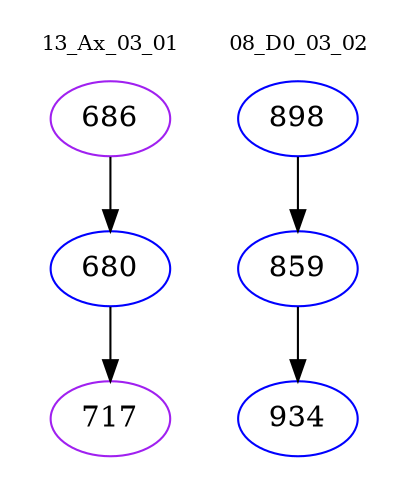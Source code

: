 digraph{
subgraph cluster_0 {
color = white
label = "13_Ax_03_01";
fontsize=10;
T0_686 [label="686", color="purple"]
T0_686 -> T0_680 [color="black"]
T0_680 [label="680", color="blue"]
T0_680 -> T0_717 [color="black"]
T0_717 [label="717", color="purple"]
}
subgraph cluster_1 {
color = white
label = "08_D0_03_02";
fontsize=10;
T1_898 [label="898", color="blue"]
T1_898 -> T1_859 [color="black"]
T1_859 [label="859", color="blue"]
T1_859 -> T1_934 [color="black"]
T1_934 [label="934", color="blue"]
}
}

